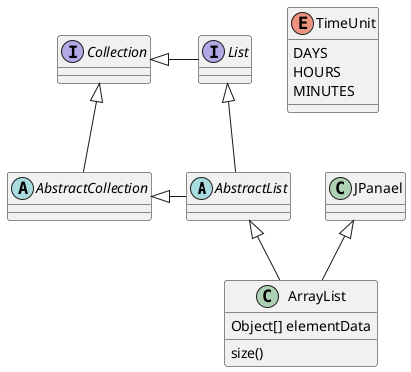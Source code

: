 @startuml
'https://plantuml.com/class-diagram



abstract class AbstractList
abstract AbstractCollection
interface List
interface Collection










List <|-- AbstractList
Collection <|-- AbstractCollection

Collection <|- List
AbstractCollection <|- AbstractList
AbstractList <|-- ArrayList

class ArrayList extends JPanael {
Object[] elementData
size()
}

enum TimeUnit {
DAYS
HOURS
MINUTES
}

@enduml